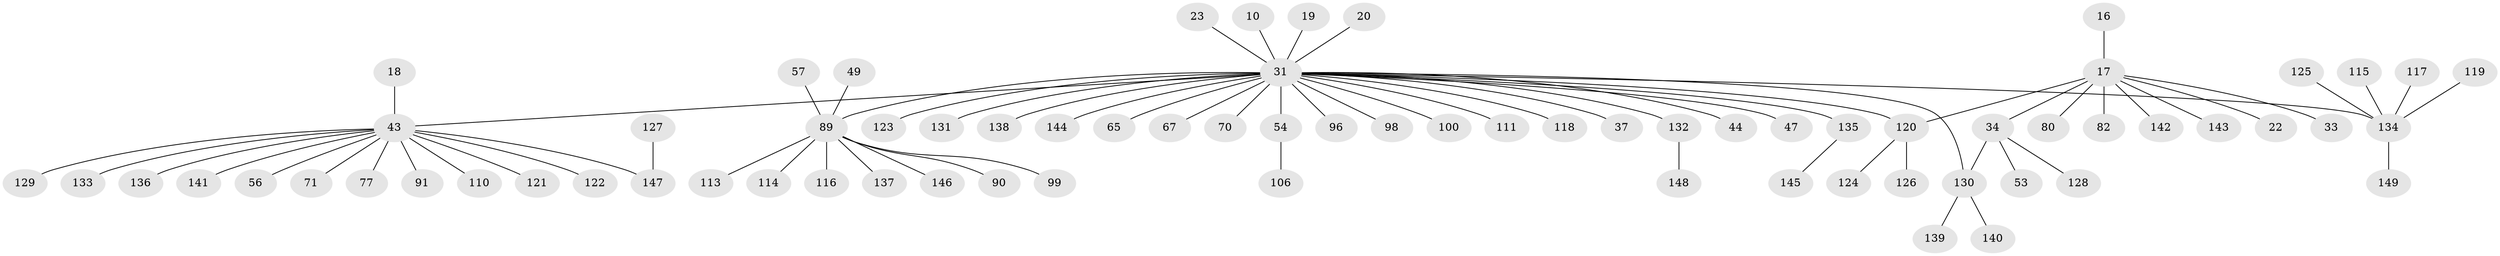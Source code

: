 // original degree distribution, {12: 0.013422818791946308, 28: 0.006711409395973154, 3: 0.087248322147651, 10: 0.006711409395973154, 7: 0.013422818791946308, 6: 0.006711409395973154, 2: 0.10738255033557047, 1: 0.697986577181208, 4: 0.03355704697986577, 9: 0.013422818791946308, 8: 0.006711409395973154, 5: 0.006711409395973154}
// Generated by graph-tools (version 1.1) at 2025/47/03/09/25 04:47:17]
// undirected, 74 vertices, 74 edges
graph export_dot {
graph [start="1"]
  node [color=gray90,style=filled];
  10;
  16;
  17 [super="+12"];
  18;
  19;
  20;
  22;
  23;
  31 [super="+15+2"];
  33;
  34 [super="+29"];
  37;
  43 [super="+13"];
  44;
  47;
  49;
  53;
  54 [super="+11"];
  56;
  57;
  65;
  67;
  70;
  71 [super="+45"];
  77;
  80;
  82;
  89 [super="+1+26+88"];
  90;
  91;
  96;
  98 [super="+32"];
  99;
  100;
  106;
  110 [super="+73"];
  111;
  113;
  114 [super="+39+69"];
  115;
  116;
  117;
  118;
  119;
  120 [super="+112"];
  121;
  122;
  123;
  124;
  125;
  126;
  127;
  128 [super="+101"];
  129 [super="+63"];
  130 [super="+108+109"];
  131;
  132;
  133;
  134 [super="+52+51+55+60+61+81+78+84+85+86+87+103+104"];
  135 [super="+35+62+46+59+92+94+95"];
  136;
  137;
  138 [super="+8"];
  139;
  140;
  141;
  142 [super="+75"];
  143 [super="+97"];
  144;
  145;
  146;
  147 [super="+68+72+74"];
  148;
  149;
  10 -- 31;
  16 -- 17;
  17 -- 22;
  17 -- 34 [weight=2];
  17 -- 33;
  17 -- 80;
  17 -- 82;
  17 -- 142;
  17 -- 143;
  17 -- 120;
  18 -- 43;
  19 -- 31;
  20 -- 31;
  23 -- 31;
  31 -- 118;
  31 -- 54 [weight=3];
  31 -- 100;
  31 -- 65;
  31 -- 131;
  31 -- 132;
  31 -- 67;
  31 -- 70;
  31 -- 144;
  31 -- 89 [weight=2];
  31 -- 96;
  31 -- 37;
  31 -- 43 [weight=2];
  31 -- 44;
  31 -- 47;
  31 -- 111;
  31 -- 123;
  31 -- 138;
  31 -- 135;
  31 -- 98;
  31 -- 134;
  31 -- 120;
  31 -- 130;
  34 -- 53;
  34 -- 128;
  34 -- 130;
  43 -- 91;
  43 -- 122;
  43 -- 133;
  43 -- 136;
  43 -- 77;
  43 -- 141;
  43 -- 56;
  43 -- 121;
  43 -- 147;
  43 -- 71;
  43 -- 129;
  43 -- 110;
  49 -- 89;
  54 -- 106;
  57 -- 89;
  89 -- 90;
  89 -- 137;
  89 -- 113;
  89 -- 146;
  89 -- 116;
  89 -- 99;
  89 -- 114;
  115 -- 134;
  117 -- 134;
  119 -- 134;
  120 -- 124;
  120 -- 126;
  125 -- 134;
  127 -- 147;
  130 -- 139;
  130 -- 140;
  132 -- 148;
  134 -- 149;
  135 -- 145;
}
